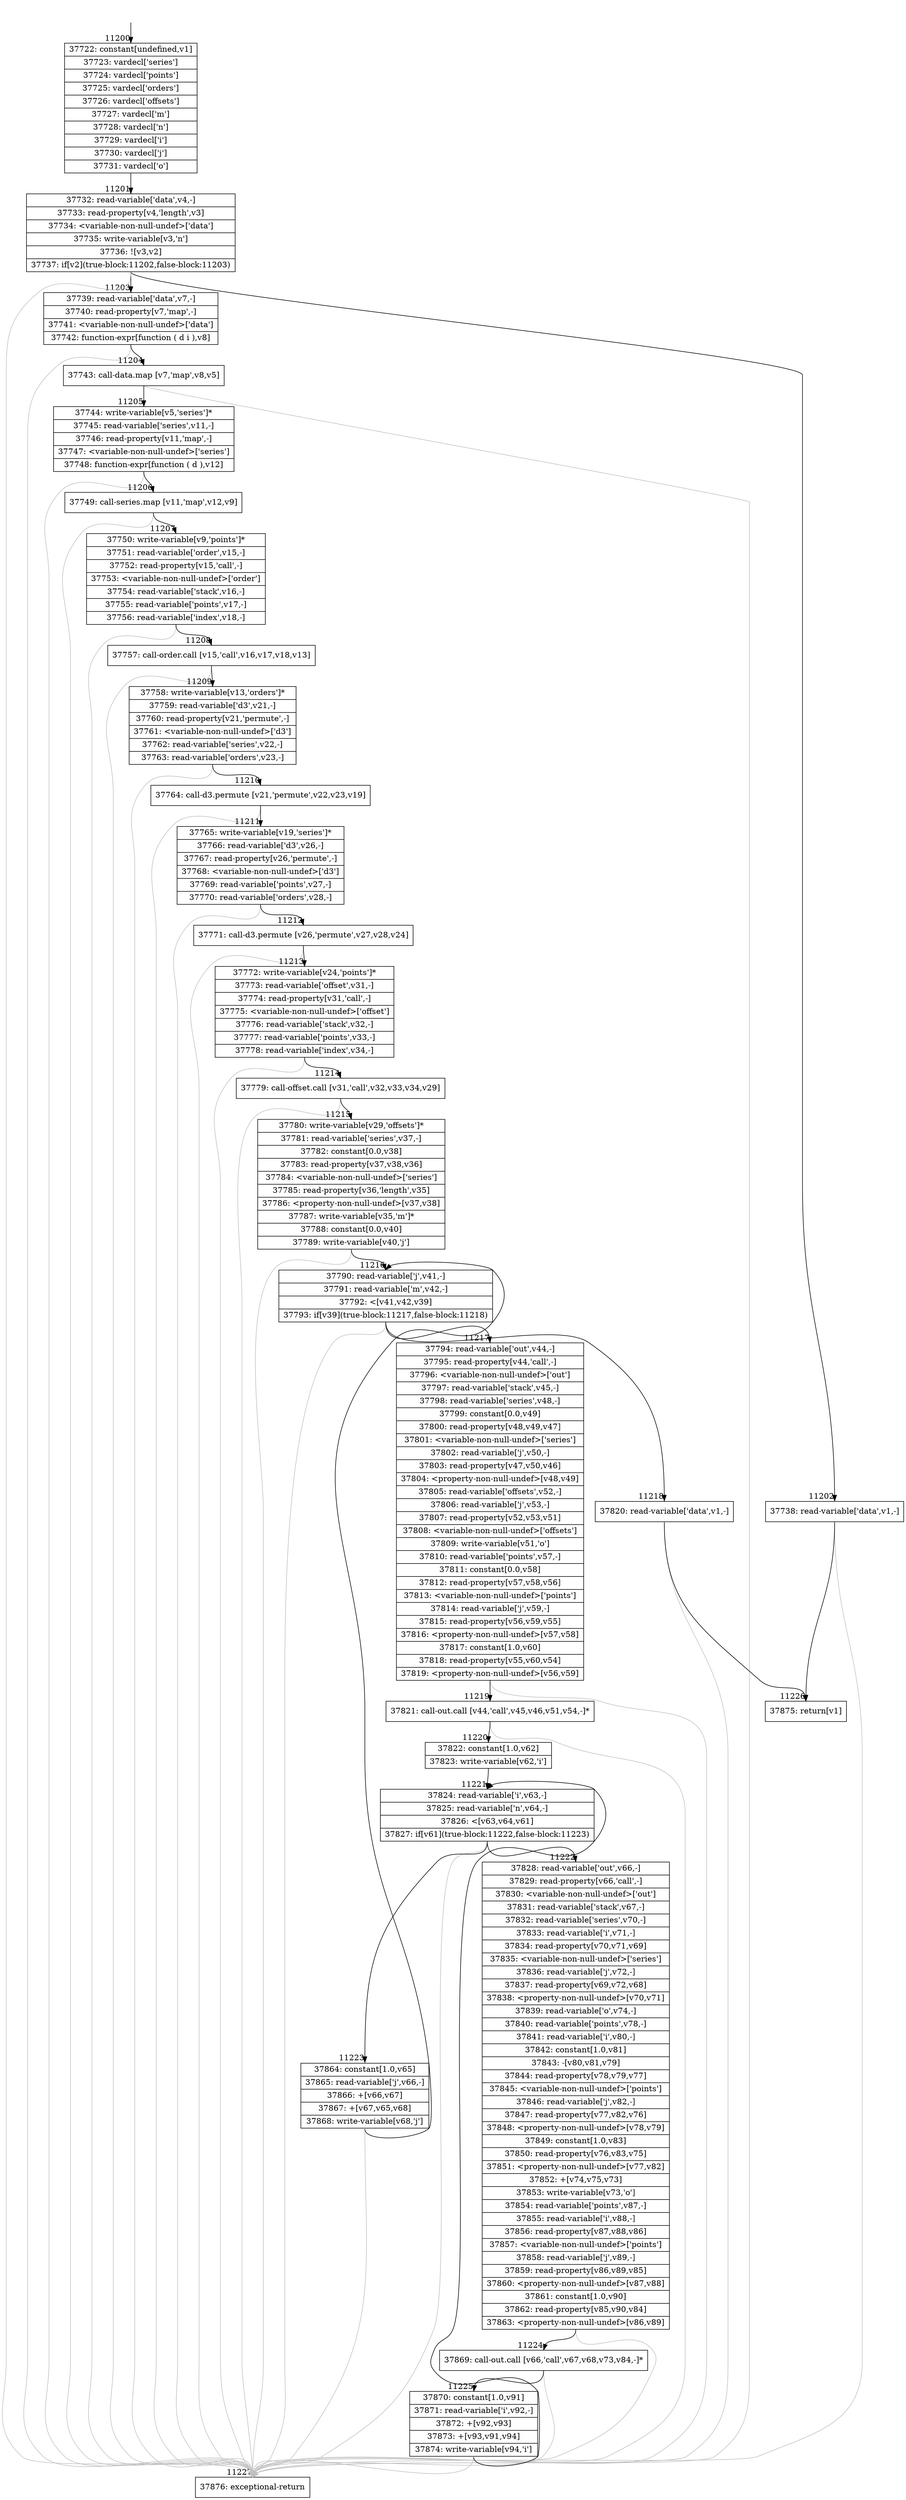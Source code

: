 digraph {
rankdir="TD"
BB_entry1030[shape=none,label=""];
BB_entry1030 -> BB11200 [tailport=s, headport=n, headlabel="    11200"]
BB11200 [shape=record label="{37722: constant[undefined,v1]|37723: vardecl['series']|37724: vardecl['points']|37725: vardecl['orders']|37726: vardecl['offsets']|37727: vardecl['m']|37728: vardecl['n']|37729: vardecl['i']|37730: vardecl['j']|37731: vardecl['o']}" ] 
BB11200 -> BB11201 [tailport=s, headport=n, headlabel="      11201"]
BB11201 [shape=record label="{37732: read-variable['data',v4,-]|37733: read-property[v4,'length',v3]|37734: \<variable-non-null-undef\>['data']|37735: write-variable[v3,'n']|37736: ![v3,v2]|37737: if[v2](true-block:11202,false-block:11203)}" ] 
BB11201 -> BB11202 [tailport=s, headport=n, headlabel="      11202"]
BB11201 -> BB11203 [tailport=s, headport=n, headlabel="      11203"]
BB11201 -> BB11227 [tailport=s, headport=n, color=gray, headlabel="      11227"]
BB11202 [shape=record label="{37738: read-variable['data',v1,-]}" ] 
BB11202 -> BB11226 [tailport=s, headport=n, headlabel="      11226"]
BB11202 -> BB11227 [tailport=s, headport=n, color=gray]
BB11203 [shape=record label="{37739: read-variable['data',v7,-]|37740: read-property[v7,'map',-]|37741: \<variable-non-null-undef\>['data']|37742: function-expr[function ( d i ),v8]}" ] 
BB11203 -> BB11204 [tailport=s, headport=n, headlabel="      11204"]
BB11203 -> BB11227 [tailport=s, headport=n, color=gray]
BB11204 [shape=record label="{37743: call-data.map [v7,'map',v8,v5]}" ] 
BB11204 -> BB11205 [tailport=s, headport=n, headlabel="      11205"]
BB11204 -> BB11227 [tailport=s, headport=n, color=gray]
BB11205 [shape=record label="{37744: write-variable[v5,'series']*|37745: read-variable['series',v11,-]|37746: read-property[v11,'map',-]|37747: \<variable-non-null-undef\>['series']|37748: function-expr[function ( d ),v12]}" ] 
BB11205 -> BB11206 [tailport=s, headport=n, headlabel="      11206"]
BB11205 -> BB11227 [tailport=s, headport=n, color=gray]
BB11206 [shape=record label="{37749: call-series.map [v11,'map',v12,v9]}" ] 
BB11206 -> BB11207 [tailport=s, headport=n, headlabel="      11207"]
BB11206 -> BB11227 [tailport=s, headport=n, color=gray]
BB11207 [shape=record label="{37750: write-variable[v9,'points']*|37751: read-variable['order',v15,-]|37752: read-property[v15,'call',-]|37753: \<variable-non-null-undef\>['order']|37754: read-variable['stack',v16,-]|37755: read-variable['points',v17,-]|37756: read-variable['index',v18,-]}" ] 
BB11207 -> BB11208 [tailport=s, headport=n, headlabel="      11208"]
BB11207 -> BB11227 [tailport=s, headport=n, color=gray]
BB11208 [shape=record label="{37757: call-order.call [v15,'call',v16,v17,v18,v13]}" ] 
BB11208 -> BB11209 [tailport=s, headport=n, headlabel="      11209"]
BB11208 -> BB11227 [tailport=s, headport=n, color=gray]
BB11209 [shape=record label="{37758: write-variable[v13,'orders']*|37759: read-variable['d3',v21,-]|37760: read-property[v21,'permute',-]|37761: \<variable-non-null-undef\>['d3']|37762: read-variable['series',v22,-]|37763: read-variable['orders',v23,-]}" ] 
BB11209 -> BB11210 [tailport=s, headport=n, headlabel="      11210"]
BB11209 -> BB11227 [tailport=s, headport=n, color=gray]
BB11210 [shape=record label="{37764: call-d3.permute [v21,'permute',v22,v23,v19]}" ] 
BB11210 -> BB11211 [tailport=s, headport=n, headlabel="      11211"]
BB11210 -> BB11227 [tailport=s, headport=n, color=gray]
BB11211 [shape=record label="{37765: write-variable[v19,'series']*|37766: read-variable['d3',v26,-]|37767: read-property[v26,'permute',-]|37768: \<variable-non-null-undef\>['d3']|37769: read-variable['points',v27,-]|37770: read-variable['orders',v28,-]}" ] 
BB11211 -> BB11212 [tailport=s, headport=n, headlabel="      11212"]
BB11211 -> BB11227 [tailport=s, headport=n, color=gray]
BB11212 [shape=record label="{37771: call-d3.permute [v26,'permute',v27,v28,v24]}" ] 
BB11212 -> BB11213 [tailport=s, headport=n, headlabel="      11213"]
BB11212 -> BB11227 [tailport=s, headport=n, color=gray]
BB11213 [shape=record label="{37772: write-variable[v24,'points']*|37773: read-variable['offset',v31,-]|37774: read-property[v31,'call',-]|37775: \<variable-non-null-undef\>['offset']|37776: read-variable['stack',v32,-]|37777: read-variable['points',v33,-]|37778: read-variable['index',v34,-]}" ] 
BB11213 -> BB11214 [tailport=s, headport=n, headlabel="      11214"]
BB11213 -> BB11227 [tailport=s, headport=n, color=gray]
BB11214 [shape=record label="{37779: call-offset.call [v31,'call',v32,v33,v34,v29]}" ] 
BB11214 -> BB11215 [tailport=s, headport=n, headlabel="      11215"]
BB11214 -> BB11227 [tailport=s, headport=n, color=gray]
BB11215 [shape=record label="{37780: write-variable[v29,'offsets']*|37781: read-variable['series',v37,-]|37782: constant[0.0,v38]|37783: read-property[v37,v38,v36]|37784: \<variable-non-null-undef\>['series']|37785: read-property[v36,'length',v35]|37786: \<property-non-null-undef\>[v37,v38]|37787: write-variable[v35,'m']*|37788: constant[0.0,v40]|37789: write-variable[v40,'j']}" ] 
BB11215 -> BB11216 [tailport=s, headport=n, headlabel="      11216"]
BB11215 -> BB11227 [tailport=s, headport=n, color=gray]
BB11216 [shape=record label="{37790: read-variable['j',v41,-]|37791: read-variable['m',v42,-]|37792: \<[v41,v42,v39]|37793: if[v39](true-block:11217,false-block:11218)}" ] 
BB11216 -> BB11217 [tailport=s, headport=n, headlabel="      11217"]
BB11216 -> BB11218 [tailport=s, headport=n, headlabel="      11218"]
BB11216 -> BB11227 [tailport=s, headport=n, color=gray]
BB11217 [shape=record label="{37794: read-variable['out',v44,-]|37795: read-property[v44,'call',-]|37796: \<variable-non-null-undef\>['out']|37797: read-variable['stack',v45,-]|37798: read-variable['series',v48,-]|37799: constant[0.0,v49]|37800: read-property[v48,v49,v47]|37801: \<variable-non-null-undef\>['series']|37802: read-variable['j',v50,-]|37803: read-property[v47,v50,v46]|37804: \<property-non-null-undef\>[v48,v49]|37805: read-variable['offsets',v52,-]|37806: read-variable['j',v53,-]|37807: read-property[v52,v53,v51]|37808: \<variable-non-null-undef\>['offsets']|37809: write-variable[v51,'o']|37810: read-variable['points',v57,-]|37811: constant[0.0,v58]|37812: read-property[v57,v58,v56]|37813: \<variable-non-null-undef\>['points']|37814: read-variable['j',v59,-]|37815: read-property[v56,v59,v55]|37816: \<property-non-null-undef\>[v57,v58]|37817: constant[1.0,v60]|37818: read-property[v55,v60,v54]|37819: \<property-non-null-undef\>[v56,v59]}" ] 
BB11217 -> BB11219 [tailport=s, headport=n, headlabel="      11219"]
BB11217 -> BB11227 [tailport=s, headport=n, color=gray]
BB11218 [shape=record label="{37820: read-variable['data',v1,-]}" ] 
BB11218 -> BB11226 [tailport=s, headport=n]
BB11218 -> BB11227 [tailport=s, headport=n, color=gray]
BB11219 [shape=record label="{37821: call-out.call [v44,'call',v45,v46,v51,v54,-]*}" ] 
BB11219 -> BB11220 [tailport=s, headport=n, headlabel="      11220"]
BB11219 -> BB11227 [tailport=s, headport=n, color=gray]
BB11220 [shape=record label="{37822: constant[1.0,v62]|37823: write-variable[v62,'i']}" ] 
BB11220 -> BB11221 [tailport=s, headport=n, headlabel="      11221"]
BB11221 [shape=record label="{37824: read-variable['i',v63,-]|37825: read-variable['n',v64,-]|37826: \<[v63,v64,v61]|37827: if[v61](true-block:11222,false-block:11223)}" ] 
BB11221 -> BB11222 [tailport=s, headport=n, headlabel="      11222"]
BB11221 -> BB11223 [tailport=s, headport=n, headlabel="      11223"]
BB11221 -> BB11227 [tailport=s, headport=n, color=gray]
BB11222 [shape=record label="{37828: read-variable['out',v66,-]|37829: read-property[v66,'call',-]|37830: \<variable-non-null-undef\>['out']|37831: read-variable['stack',v67,-]|37832: read-variable['series',v70,-]|37833: read-variable['i',v71,-]|37834: read-property[v70,v71,v69]|37835: \<variable-non-null-undef\>['series']|37836: read-variable['j',v72,-]|37837: read-property[v69,v72,v68]|37838: \<property-non-null-undef\>[v70,v71]|37839: read-variable['o',v74,-]|37840: read-variable['points',v78,-]|37841: read-variable['i',v80,-]|37842: constant[1.0,v81]|37843: -[v80,v81,v79]|37844: read-property[v78,v79,v77]|37845: \<variable-non-null-undef\>['points']|37846: read-variable['j',v82,-]|37847: read-property[v77,v82,v76]|37848: \<property-non-null-undef\>[v78,v79]|37849: constant[1.0,v83]|37850: read-property[v76,v83,v75]|37851: \<property-non-null-undef\>[v77,v82]|37852: +[v74,v75,v73]|37853: write-variable[v73,'o']|37854: read-variable['points',v87,-]|37855: read-variable['i',v88,-]|37856: read-property[v87,v88,v86]|37857: \<variable-non-null-undef\>['points']|37858: read-variable['j',v89,-]|37859: read-property[v86,v89,v85]|37860: \<property-non-null-undef\>[v87,v88]|37861: constant[1.0,v90]|37862: read-property[v85,v90,v84]|37863: \<property-non-null-undef\>[v86,v89]}" ] 
BB11222 -> BB11224 [tailport=s, headport=n, headlabel="      11224"]
BB11222 -> BB11227 [tailport=s, headport=n, color=gray]
BB11223 [shape=record label="{37864: constant[1.0,v65]|37865: read-variable['j',v66,-]|37866: +[v66,v67]|37867: +[v67,v65,v68]|37868: write-variable[v68,'j']}" ] 
BB11223 -> BB11216 [tailport=s, headport=n]
BB11223 -> BB11227 [tailport=s, headport=n, color=gray]
BB11224 [shape=record label="{37869: call-out.call [v66,'call',v67,v68,v73,v84,-]*}" ] 
BB11224 -> BB11225 [tailport=s, headport=n, headlabel="      11225"]
BB11224 -> BB11227 [tailport=s, headport=n, color=gray]
BB11225 [shape=record label="{37870: constant[1.0,v91]|37871: read-variable['i',v92,-]|37872: +[v92,v93]|37873: +[v93,v91,v94]|37874: write-variable[v94,'i']}" ] 
BB11225 -> BB11221 [tailport=s, headport=n]
BB11225 -> BB11227 [tailport=s, headport=n, color=gray]
BB11226 [shape=record label="{37875: return[v1]}" ] 
BB11227 [shape=record label="{37876: exceptional-return}" ] 
//#$~ 6673
}

